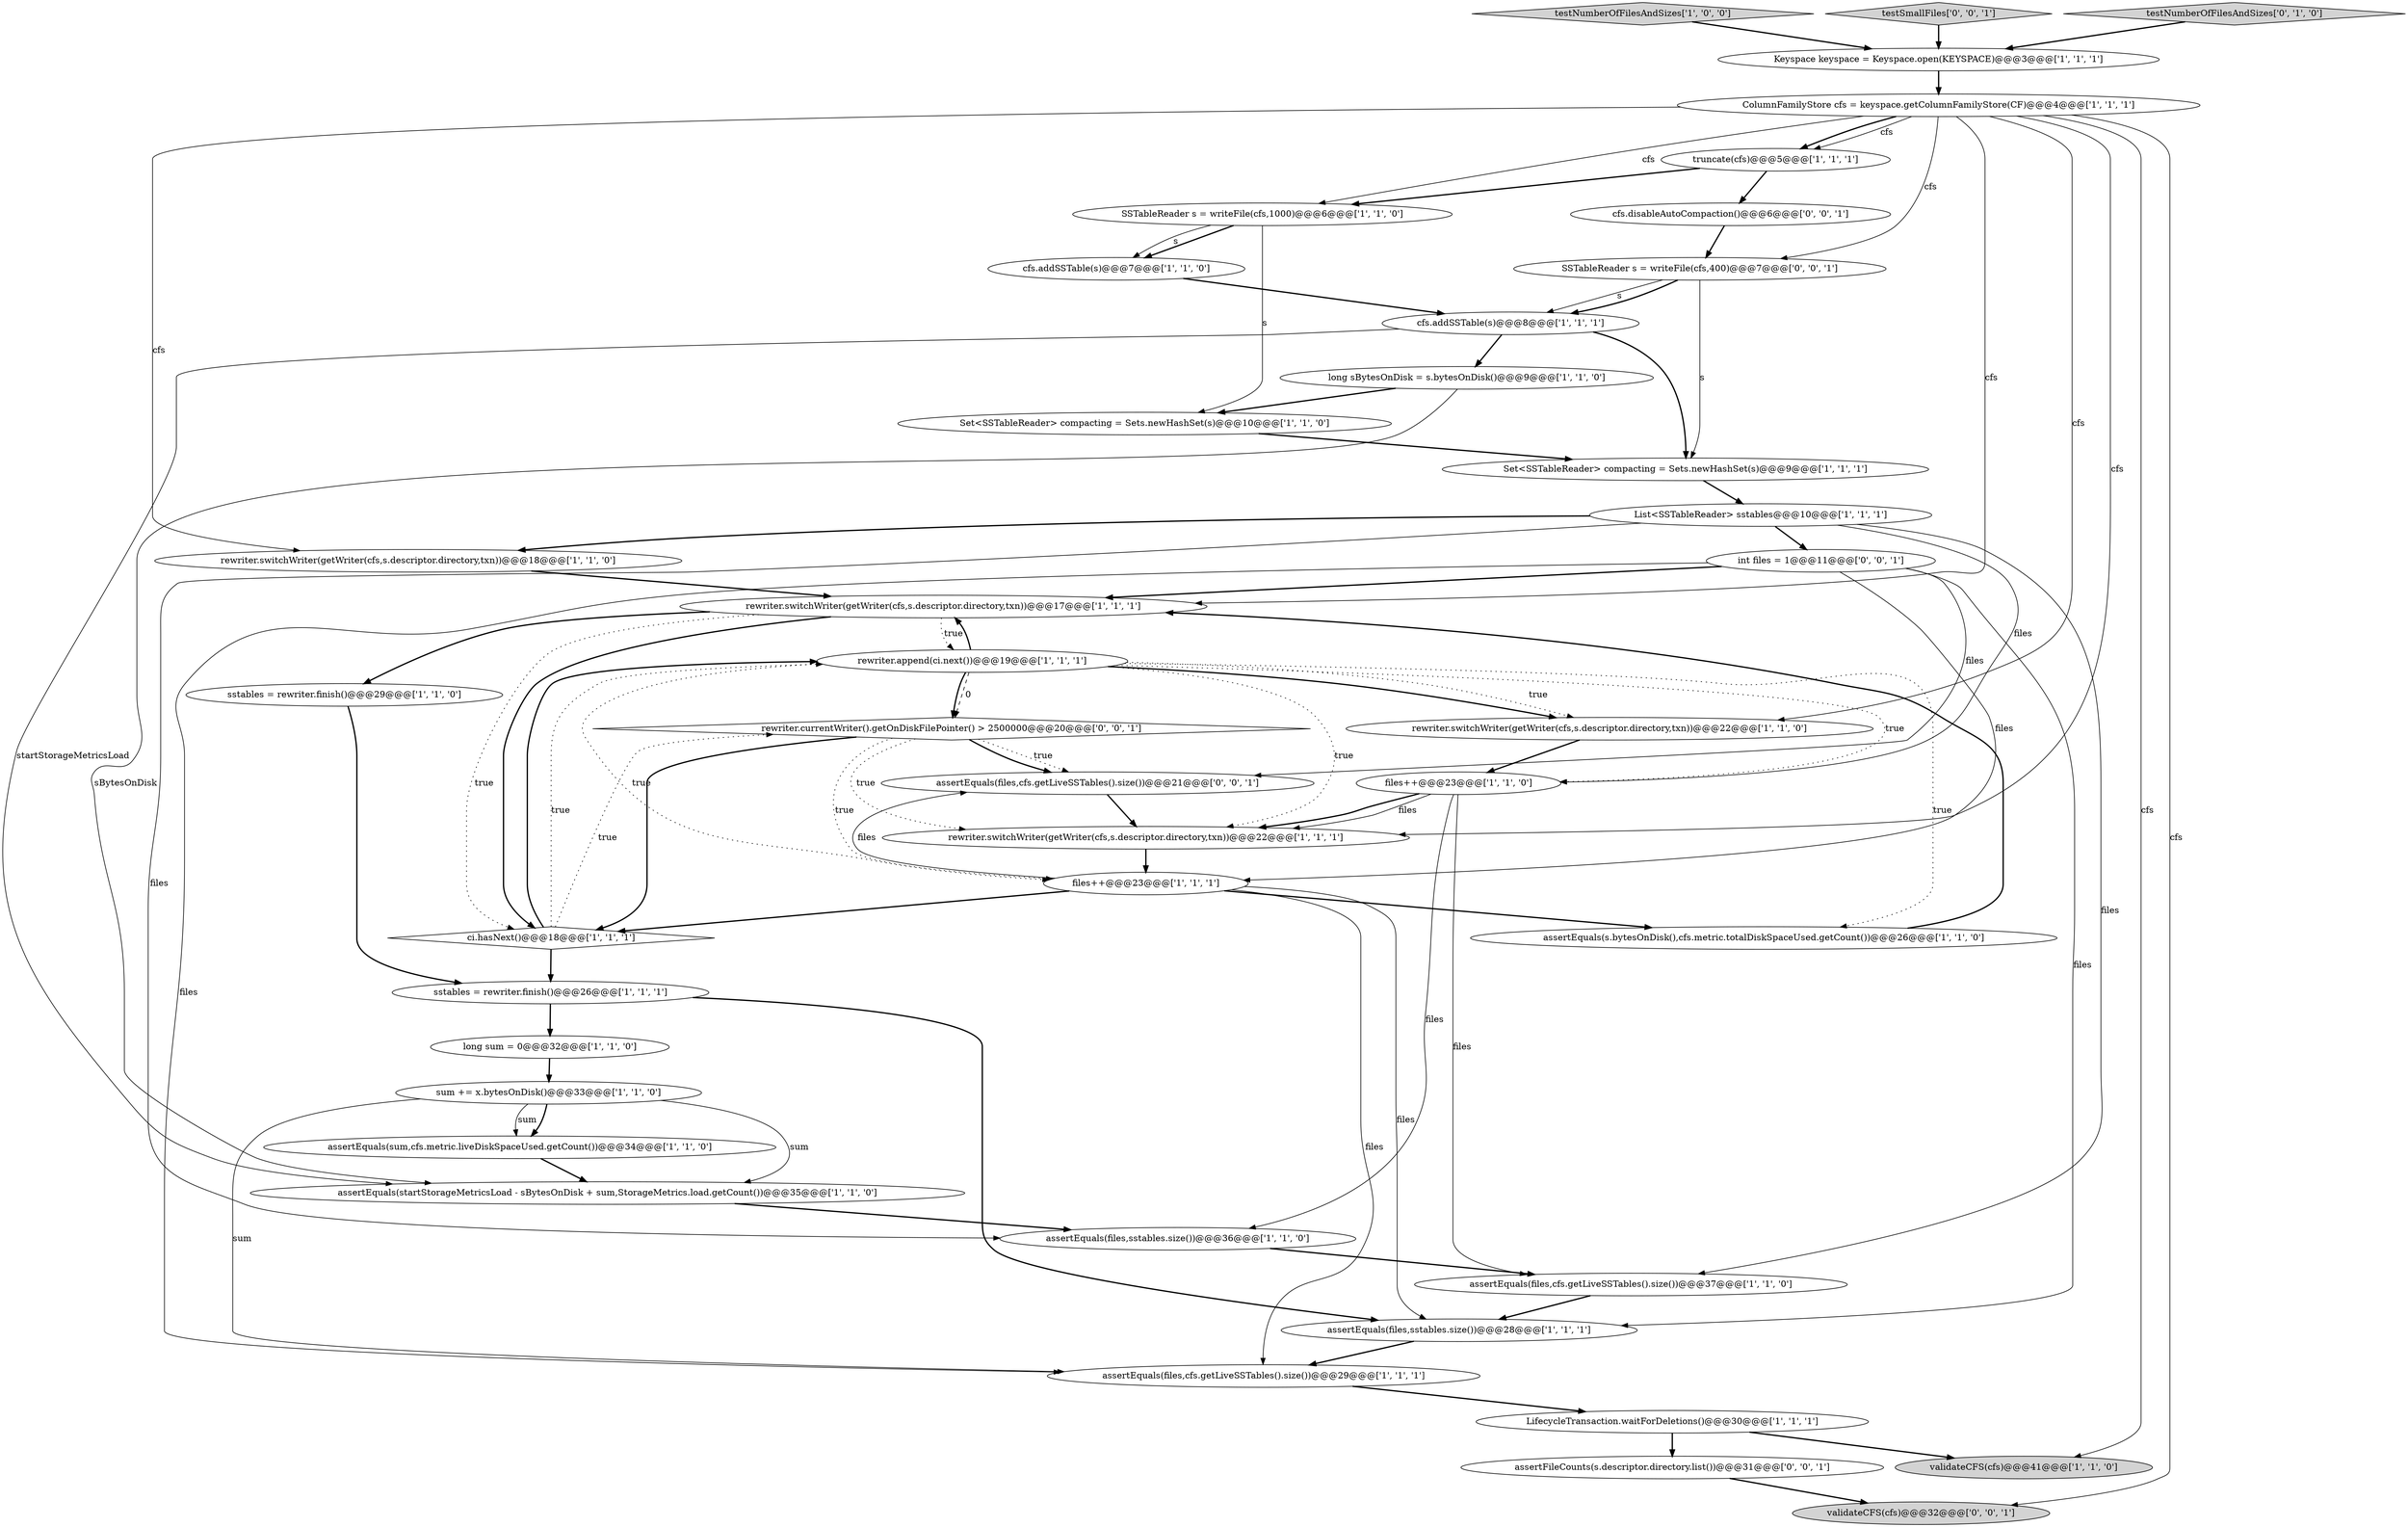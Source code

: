 digraph {
3 [style = filled, label = "sstables = rewriter.finish()@@@26@@@['1', '1', '1']", fillcolor = white, shape = ellipse image = "AAA0AAABBB1BBB"];
39 [style = filled, label = "cfs.disableAutoCompaction()@@@6@@@['0', '0', '1']", fillcolor = white, shape = ellipse image = "AAA0AAABBB3BBB"];
30 [style = filled, label = "assertEquals(files,cfs.getLiveSSTables().size())@@@37@@@['1', '1', '0']", fillcolor = white, shape = ellipse image = "AAA0AAABBB1BBB"];
34 [style = filled, label = "int files = 1@@@11@@@['0', '0', '1']", fillcolor = white, shape = ellipse image = "AAA0AAABBB3BBB"];
35 [style = filled, label = "assertEquals(files,cfs.getLiveSSTables().size())@@@21@@@['0', '0', '1']", fillcolor = white, shape = ellipse image = "AAA0AAABBB3BBB"];
17 [style = filled, label = "cfs.addSSTable(s)@@@8@@@['1', '1', '1']", fillcolor = white, shape = ellipse image = "AAA0AAABBB1BBB"];
5 [style = filled, label = "testNumberOfFilesAndSizes['1', '0', '0']", fillcolor = lightgray, shape = diamond image = "AAA0AAABBB1BBB"];
9 [style = filled, label = "Set<SSTableReader> compacting = Sets.newHashSet(s)@@@10@@@['1', '1', '0']", fillcolor = white, shape = ellipse image = "AAA0AAABBB1BBB"];
33 [style = filled, label = "validateCFS(cfs)@@@32@@@['0', '0', '1']", fillcolor = lightgray, shape = ellipse image = "AAA0AAABBB3BBB"];
12 [style = filled, label = "rewriter.switchWriter(getWriter(cfs,s.descriptor.directory,txn))@@@18@@@['1', '1', '0']", fillcolor = white, shape = ellipse image = "AAA0AAABBB1BBB"];
16 [style = filled, label = "cfs.addSSTable(s)@@@7@@@['1', '1', '0']", fillcolor = white, shape = ellipse image = "AAA0AAABBB1BBB"];
40 [style = filled, label = "rewriter.currentWriter().getOnDiskFilePointer() > 2500000@@@20@@@['0', '0', '1']", fillcolor = white, shape = diamond image = "AAA0AAABBB3BBB"];
31 [style = filled, label = "assertEquals(files,sstables.size())@@@28@@@['1', '1', '1']", fillcolor = white, shape = ellipse image = "AAA0AAABBB1BBB"];
37 [style = filled, label = "testSmallFiles['0', '0', '1']", fillcolor = lightgray, shape = diamond image = "AAA0AAABBB3BBB"];
0 [style = filled, label = "Set<SSTableReader> compacting = Sets.newHashSet(s)@@@9@@@['1', '1', '1']", fillcolor = white, shape = ellipse image = "AAA0AAABBB1BBB"];
2 [style = filled, label = "rewriter.switchWriter(getWriter(cfs,s.descriptor.directory,txn))@@@22@@@['1', '1', '1']", fillcolor = white, shape = ellipse image = "AAA0AAABBB1BBB"];
36 [style = filled, label = "assertFileCounts(s.descriptor.directory.list())@@@31@@@['0', '0', '1']", fillcolor = white, shape = ellipse image = "AAA0AAABBB3BBB"];
26 [style = filled, label = "long sBytesOnDisk = s.bytesOnDisk()@@@9@@@['1', '1', '0']", fillcolor = white, shape = ellipse image = "AAA0AAABBB1BBB"];
29 [style = filled, label = "assertEquals(files,sstables.size())@@@36@@@['1', '1', '0']", fillcolor = white, shape = ellipse image = "AAA0AAABBB1BBB"];
10 [style = filled, label = "files++@@@23@@@['1', '1', '1']", fillcolor = white, shape = ellipse image = "AAA0AAABBB1BBB"];
15 [style = filled, label = "files++@@@23@@@['1', '1', '0']", fillcolor = white, shape = ellipse image = "AAA0AAABBB1BBB"];
6 [style = filled, label = "long sum = 0@@@32@@@['1', '1', '0']", fillcolor = white, shape = ellipse image = "AAA0AAABBB1BBB"];
18 [style = filled, label = "assertEquals(s.bytesOnDisk(),cfs.metric.totalDiskSpaceUsed.getCount())@@@26@@@['1', '1', '0']", fillcolor = white, shape = ellipse image = "AAA0AAABBB1BBB"];
22 [style = filled, label = "assertEquals(startStorageMetricsLoad - sBytesOnDisk + sum,StorageMetrics.load.getCount())@@@35@@@['1', '1', '0']", fillcolor = white, shape = ellipse image = "AAA0AAABBB1BBB"];
24 [style = filled, label = "rewriter.append(ci.next())@@@19@@@['1', '1', '1']", fillcolor = white, shape = ellipse image = "AAA0AAABBB1BBB"];
11 [style = filled, label = "assertEquals(files,cfs.getLiveSSTables().size())@@@29@@@['1', '1', '1']", fillcolor = white, shape = ellipse image = "AAA0AAABBB1BBB"];
1 [style = filled, label = "ColumnFamilyStore cfs = keyspace.getColumnFamilyStore(CF)@@@4@@@['1', '1', '1']", fillcolor = white, shape = ellipse image = "AAA0AAABBB1BBB"];
20 [style = filled, label = "rewriter.switchWriter(getWriter(cfs,s.descriptor.directory,txn))@@@17@@@['1', '1', '1']", fillcolor = white, shape = ellipse image = "AAA0AAABBB1BBB"];
4 [style = filled, label = "sstables = rewriter.finish()@@@29@@@['1', '1', '0']", fillcolor = white, shape = ellipse image = "AAA0AAABBB1BBB"];
27 [style = filled, label = "sum += x.bytesOnDisk()@@@33@@@['1', '1', '0']", fillcolor = white, shape = ellipse image = "AAA0AAABBB1BBB"];
7 [style = filled, label = "LifecycleTransaction.waitForDeletions()@@@30@@@['1', '1', '1']", fillcolor = white, shape = ellipse image = "AAA0AAABBB1BBB"];
19 [style = filled, label = "List<SSTableReader> sstables@@@10@@@['1', '1', '1']", fillcolor = white, shape = ellipse image = "AAA0AAABBB1BBB"];
23 [style = filled, label = "validateCFS(cfs)@@@41@@@['1', '1', '0']", fillcolor = lightgray, shape = ellipse image = "AAA0AAABBB1BBB"];
32 [style = filled, label = "testNumberOfFilesAndSizes['0', '1', '0']", fillcolor = lightgray, shape = diamond image = "AAA0AAABBB2BBB"];
8 [style = filled, label = "ci.hasNext()@@@18@@@['1', '1', '1']", fillcolor = white, shape = diamond image = "AAA0AAABBB1BBB"];
21 [style = filled, label = "rewriter.switchWriter(getWriter(cfs,s.descriptor.directory,txn))@@@22@@@['1', '1', '0']", fillcolor = white, shape = ellipse image = "AAA0AAABBB1BBB"];
38 [style = filled, label = "SSTableReader s = writeFile(cfs,400)@@@7@@@['0', '0', '1']", fillcolor = white, shape = ellipse image = "AAA0AAABBB3BBB"];
13 [style = filled, label = "truncate(cfs)@@@5@@@['1', '1', '1']", fillcolor = white, shape = ellipse image = "AAA0AAABBB1BBB"];
14 [style = filled, label = "SSTableReader s = writeFile(cfs,1000)@@@6@@@['1', '1', '0']", fillcolor = white, shape = ellipse image = "AAA0AAABBB1BBB"];
28 [style = filled, label = "assertEquals(sum,cfs.metric.liveDiskSpaceUsed.getCount())@@@34@@@['1', '1', '0']", fillcolor = white, shape = ellipse image = "AAA0AAABBB1BBB"];
25 [style = filled, label = "Keyspace keyspace = Keyspace.open(KEYSPACE)@@@3@@@['1', '1', '1']", fillcolor = white, shape = ellipse image = "AAA0AAABBB1BBB"];
26->22 [style = solid, label="sBytesOnDisk"];
25->1 [style = bold, label=""];
34->20 [style = bold, label=""];
29->30 [style = bold, label=""];
21->15 [style = bold, label=""];
27->28 [style = bold, label=""];
26->9 [style = bold, label=""];
17->22 [style = solid, label="startStorageMetricsLoad"];
36->33 [style = bold, label=""];
40->10 [style = dotted, label="true"];
1->13 [style = bold, label=""];
10->8 [style = bold, label=""];
24->21 [style = bold, label=""];
32->25 [style = bold, label=""];
39->38 [style = bold, label=""];
1->38 [style = solid, label="cfs"];
1->23 [style = solid, label="cfs"];
1->12 [style = solid, label="cfs"];
24->21 [style = dotted, label="true"];
13->14 [style = bold, label=""];
34->35 [style = solid, label="files"];
34->10 [style = solid, label="files"];
14->16 [style = bold, label=""];
4->3 [style = bold, label=""];
19->34 [style = bold, label=""];
19->12 [style = bold, label=""];
20->24 [style = dotted, label="true"];
0->19 [style = bold, label=""];
34->31 [style = solid, label="files"];
38->0 [style = solid, label="s"];
38->17 [style = solid, label="s"];
8->40 [style = dotted, label="true"];
24->40 [style = dashed, label="0"];
24->40 [style = bold, label=""];
16->17 [style = bold, label=""];
40->2 [style = dotted, label="true"];
31->11 [style = bold, label=""];
5->25 [style = bold, label=""];
40->35 [style = dotted, label="true"];
15->29 [style = solid, label="files"];
24->20 [style = bold, label=""];
27->11 [style = solid, label="sum"];
18->20 [style = bold, label=""];
20->8 [style = bold, label=""];
1->2 [style = solid, label="cfs"];
1->13 [style = solid, label="cfs"];
7->23 [style = bold, label=""];
19->15 [style = solid, label="files"];
38->17 [style = bold, label=""];
24->18 [style = dotted, label="true"];
8->24 [style = bold, label=""];
1->21 [style = solid, label="cfs"];
10->18 [style = bold, label=""];
40->35 [style = bold, label=""];
1->33 [style = solid, label="cfs"];
37->25 [style = bold, label=""];
8->3 [style = bold, label=""];
35->2 [style = bold, label=""];
19->30 [style = solid, label="files"];
1->20 [style = solid, label="cfs"];
22->29 [style = bold, label=""];
12->20 [style = bold, label=""];
3->6 [style = bold, label=""];
15->30 [style = solid, label="files"];
13->39 [style = bold, label=""];
2->10 [style = bold, label=""];
8->24 [style = dotted, label="true"];
15->2 [style = solid, label="files"];
6->27 [style = bold, label=""];
27->28 [style = solid, label="sum"];
14->16 [style = solid, label="s"];
17->0 [style = bold, label=""];
30->31 [style = bold, label=""];
10->11 [style = solid, label="files"];
34->11 [style = solid, label="files"];
19->29 [style = solid, label="files"];
7->36 [style = bold, label=""];
28->22 [style = bold, label=""];
14->9 [style = solid, label="s"];
15->2 [style = bold, label=""];
17->26 [style = bold, label=""];
9->0 [style = bold, label=""];
3->31 [style = bold, label=""];
20->8 [style = dotted, label="true"];
10->35 [style = solid, label="files"];
20->4 [style = bold, label=""];
24->10 [style = dotted, label="true"];
27->22 [style = solid, label="sum"];
24->15 [style = dotted, label="true"];
24->2 [style = dotted, label="true"];
1->14 [style = solid, label="cfs"];
10->31 [style = solid, label="files"];
11->7 [style = bold, label=""];
40->8 [style = bold, label=""];
}
